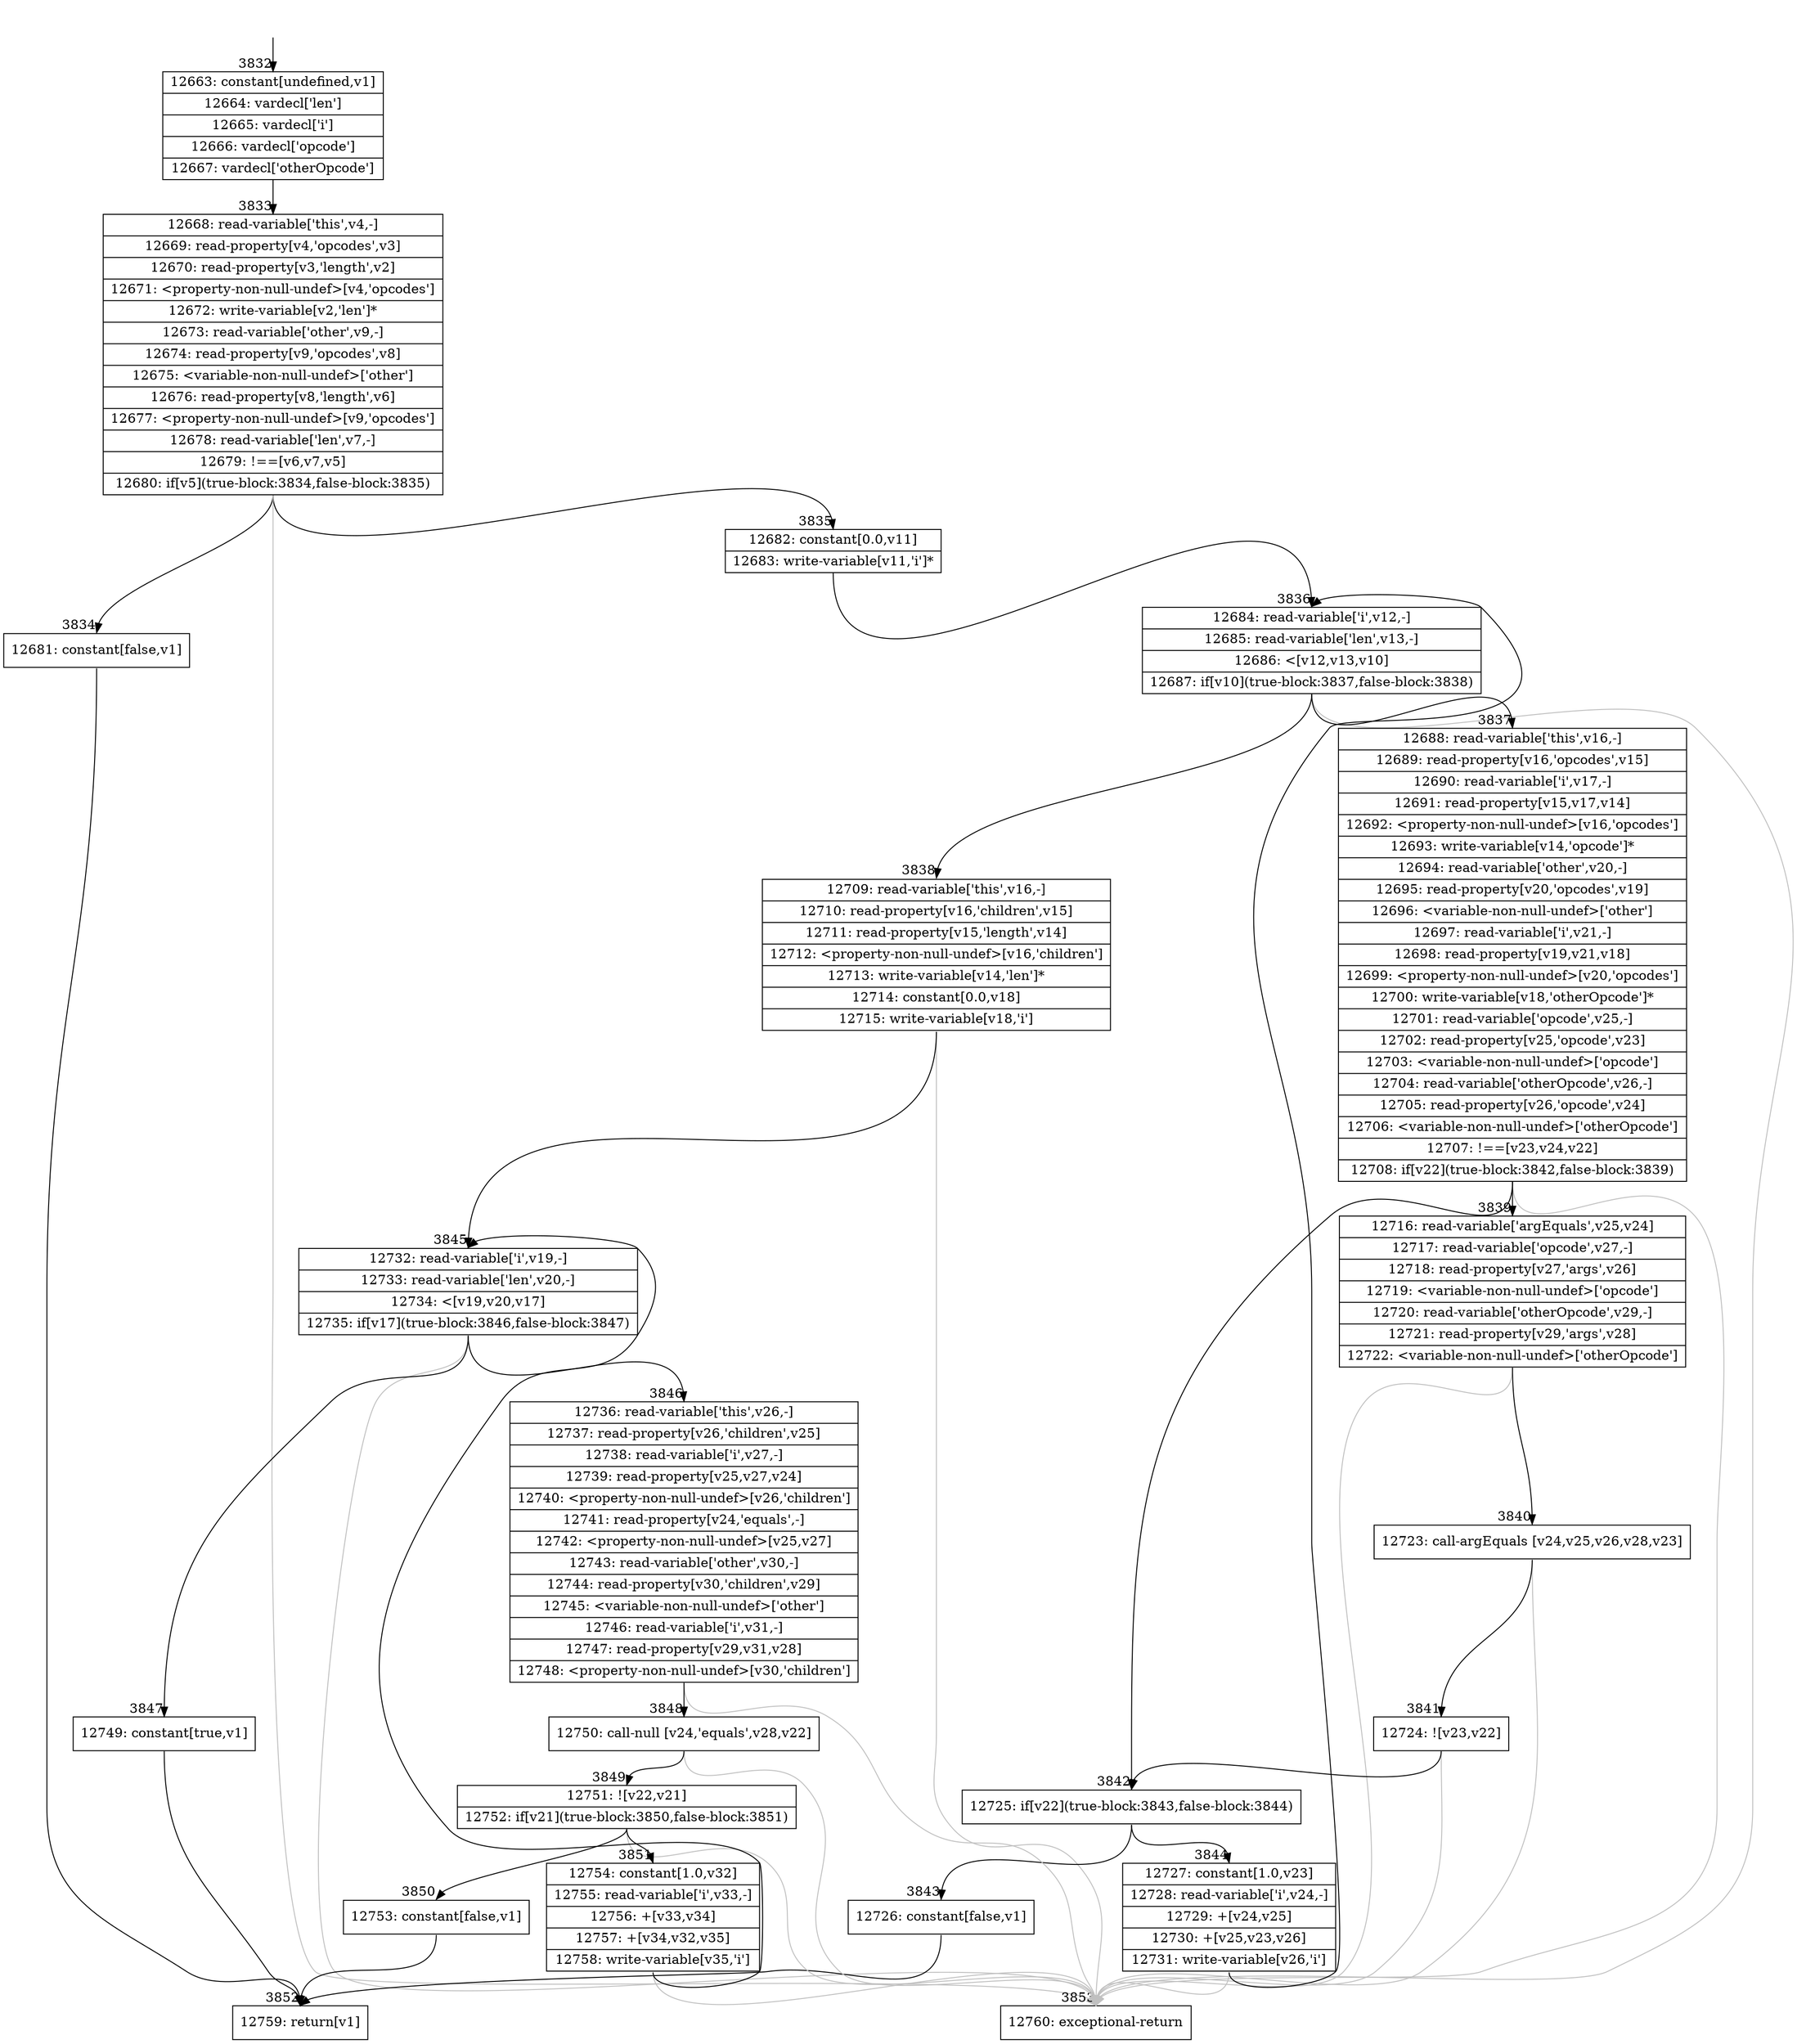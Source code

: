 digraph {
rankdir="TD"
BB_entry149[shape=none,label=""];
BB_entry149 -> BB3832 [tailport=s, headport=n, headlabel="    3832"]
BB3832 [shape=record label="{12663: constant[undefined,v1]|12664: vardecl['len']|12665: vardecl['i']|12666: vardecl['opcode']|12667: vardecl['otherOpcode']}" ] 
BB3832 -> BB3833 [tailport=s, headport=n, headlabel="      3833"]
BB3833 [shape=record label="{12668: read-variable['this',v4,-]|12669: read-property[v4,'opcodes',v3]|12670: read-property[v3,'length',v2]|12671: \<property-non-null-undef\>[v4,'opcodes']|12672: write-variable[v2,'len']*|12673: read-variable['other',v9,-]|12674: read-property[v9,'opcodes',v8]|12675: \<variable-non-null-undef\>['other']|12676: read-property[v8,'length',v6]|12677: \<property-non-null-undef\>[v9,'opcodes']|12678: read-variable['len',v7,-]|12679: !==[v6,v7,v5]|12680: if[v5](true-block:3834,false-block:3835)}" ] 
BB3833 -> BB3834 [tailport=s, headport=n, headlabel="      3834"]
BB3833 -> BB3835 [tailport=s, headport=n, headlabel="      3835"]
BB3833 -> BB3853 [tailport=s, headport=n, color=gray, headlabel="      3853"]
BB3834 [shape=record label="{12681: constant[false,v1]}" ] 
BB3834 -> BB3852 [tailport=s, headport=n, headlabel="      3852"]
BB3835 [shape=record label="{12682: constant[0.0,v11]|12683: write-variable[v11,'i']*}" ] 
BB3835 -> BB3836 [tailport=s, headport=n, headlabel="      3836"]
BB3836 [shape=record label="{12684: read-variable['i',v12,-]|12685: read-variable['len',v13,-]|12686: \<[v12,v13,v10]|12687: if[v10](true-block:3837,false-block:3838)}" ] 
BB3836 -> BB3837 [tailport=s, headport=n, headlabel="      3837"]
BB3836 -> BB3838 [tailport=s, headport=n, headlabel="      3838"]
BB3836 -> BB3853 [tailport=s, headport=n, color=gray]
BB3837 [shape=record label="{12688: read-variable['this',v16,-]|12689: read-property[v16,'opcodes',v15]|12690: read-variable['i',v17,-]|12691: read-property[v15,v17,v14]|12692: \<property-non-null-undef\>[v16,'opcodes']|12693: write-variable[v14,'opcode']*|12694: read-variable['other',v20,-]|12695: read-property[v20,'opcodes',v19]|12696: \<variable-non-null-undef\>['other']|12697: read-variable['i',v21,-]|12698: read-property[v19,v21,v18]|12699: \<property-non-null-undef\>[v20,'opcodes']|12700: write-variable[v18,'otherOpcode']*|12701: read-variable['opcode',v25,-]|12702: read-property[v25,'opcode',v23]|12703: \<variable-non-null-undef\>['opcode']|12704: read-variable['otherOpcode',v26,-]|12705: read-property[v26,'opcode',v24]|12706: \<variable-non-null-undef\>['otherOpcode']|12707: !==[v23,v24,v22]|12708: if[v22](true-block:3842,false-block:3839)}" ] 
BB3837 -> BB3842 [tailport=s, headport=n, headlabel="      3842"]
BB3837 -> BB3839 [tailport=s, headport=n, headlabel="      3839"]
BB3837 -> BB3853 [tailport=s, headport=n, color=gray]
BB3838 [shape=record label="{12709: read-variable['this',v16,-]|12710: read-property[v16,'children',v15]|12711: read-property[v15,'length',v14]|12712: \<property-non-null-undef\>[v16,'children']|12713: write-variable[v14,'len']*|12714: constant[0.0,v18]|12715: write-variable[v18,'i']}" ] 
BB3838 -> BB3845 [tailport=s, headport=n, headlabel="      3845"]
BB3838 -> BB3853 [tailport=s, headport=n, color=gray]
BB3839 [shape=record label="{12716: read-variable['argEquals',v25,v24]|12717: read-variable['opcode',v27,-]|12718: read-property[v27,'args',v26]|12719: \<variable-non-null-undef\>['opcode']|12720: read-variable['otherOpcode',v29,-]|12721: read-property[v29,'args',v28]|12722: \<variable-non-null-undef\>['otherOpcode']}" ] 
BB3839 -> BB3840 [tailport=s, headport=n, headlabel="      3840"]
BB3839 -> BB3853 [tailport=s, headport=n, color=gray]
BB3840 [shape=record label="{12723: call-argEquals [v24,v25,v26,v28,v23]}" ] 
BB3840 -> BB3841 [tailport=s, headport=n, headlabel="      3841"]
BB3840 -> BB3853 [tailport=s, headport=n, color=gray]
BB3841 [shape=record label="{12724: ![v23,v22]}" ] 
BB3841 -> BB3842 [tailport=s, headport=n]
BB3841 -> BB3853 [tailport=s, headport=n, color=gray]
BB3842 [shape=record label="{12725: if[v22](true-block:3843,false-block:3844)}" ] 
BB3842 -> BB3843 [tailport=s, headport=n, headlabel="      3843"]
BB3842 -> BB3844 [tailport=s, headport=n, headlabel="      3844"]
BB3843 [shape=record label="{12726: constant[false,v1]}" ] 
BB3843 -> BB3852 [tailport=s, headport=n]
BB3844 [shape=record label="{12727: constant[1.0,v23]|12728: read-variable['i',v24,-]|12729: +[v24,v25]|12730: +[v25,v23,v26]|12731: write-variable[v26,'i']}" ] 
BB3844 -> BB3836 [tailport=s, headport=n]
BB3844 -> BB3853 [tailport=s, headport=n, color=gray]
BB3845 [shape=record label="{12732: read-variable['i',v19,-]|12733: read-variable['len',v20,-]|12734: \<[v19,v20,v17]|12735: if[v17](true-block:3846,false-block:3847)}" ] 
BB3845 -> BB3846 [tailport=s, headport=n, headlabel="      3846"]
BB3845 -> BB3847 [tailport=s, headport=n, headlabel="      3847"]
BB3845 -> BB3853 [tailport=s, headport=n, color=gray]
BB3846 [shape=record label="{12736: read-variable['this',v26,-]|12737: read-property[v26,'children',v25]|12738: read-variable['i',v27,-]|12739: read-property[v25,v27,v24]|12740: \<property-non-null-undef\>[v26,'children']|12741: read-property[v24,'equals',-]|12742: \<property-non-null-undef\>[v25,v27]|12743: read-variable['other',v30,-]|12744: read-property[v30,'children',v29]|12745: \<variable-non-null-undef\>['other']|12746: read-variable['i',v31,-]|12747: read-property[v29,v31,v28]|12748: \<property-non-null-undef\>[v30,'children']}" ] 
BB3846 -> BB3848 [tailport=s, headport=n, headlabel="      3848"]
BB3846 -> BB3853 [tailport=s, headport=n, color=gray]
BB3847 [shape=record label="{12749: constant[true,v1]}" ] 
BB3847 -> BB3852 [tailport=s, headport=n]
BB3848 [shape=record label="{12750: call-null [v24,'equals',v28,v22]}" ] 
BB3848 -> BB3849 [tailport=s, headport=n, headlabel="      3849"]
BB3848 -> BB3853 [tailport=s, headport=n, color=gray]
BB3849 [shape=record label="{12751: ![v22,v21]|12752: if[v21](true-block:3850,false-block:3851)}" ] 
BB3849 -> BB3850 [tailport=s, headport=n, headlabel="      3850"]
BB3849 -> BB3851 [tailport=s, headport=n, headlabel="      3851"]
BB3849 -> BB3853 [tailport=s, headport=n, color=gray]
BB3850 [shape=record label="{12753: constant[false,v1]}" ] 
BB3850 -> BB3852 [tailport=s, headport=n]
BB3851 [shape=record label="{12754: constant[1.0,v32]|12755: read-variable['i',v33,-]|12756: +[v33,v34]|12757: +[v34,v32,v35]|12758: write-variable[v35,'i']}" ] 
BB3851 -> BB3845 [tailport=s, headport=n]
BB3851 -> BB3853 [tailport=s, headport=n, color=gray]
BB3852 [shape=record label="{12759: return[v1]}" ] 
BB3853 [shape=record label="{12760: exceptional-return}" ] 
//#$~ 1988
}

